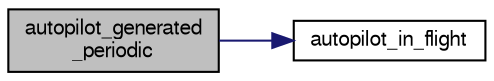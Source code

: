 digraph "autopilot_generated_periodic"
{
  edge [fontname="FreeSans",fontsize="10",labelfontname="FreeSans",labelfontsize="10"];
  node [fontname="FreeSans",fontsize="10",shape=record];
  rankdir="LR";
  Node1 [label="autopilot_generated\l_periodic",height=0.2,width=0.4,color="black", fillcolor="grey75", style="filled", fontcolor="black"];
  Node1 -> Node2 [color="midnightblue",fontsize="10",style="solid",fontname="FreeSans"];
  Node2 [label="autopilot_in_flight",height=0.2,width=0.4,color="black", fillcolor="white", style="filled",URL="$autopilot_8c.html#aa0968d46fbee148348a7e062afac69a6",tooltip="get in_flight flag "];
}
